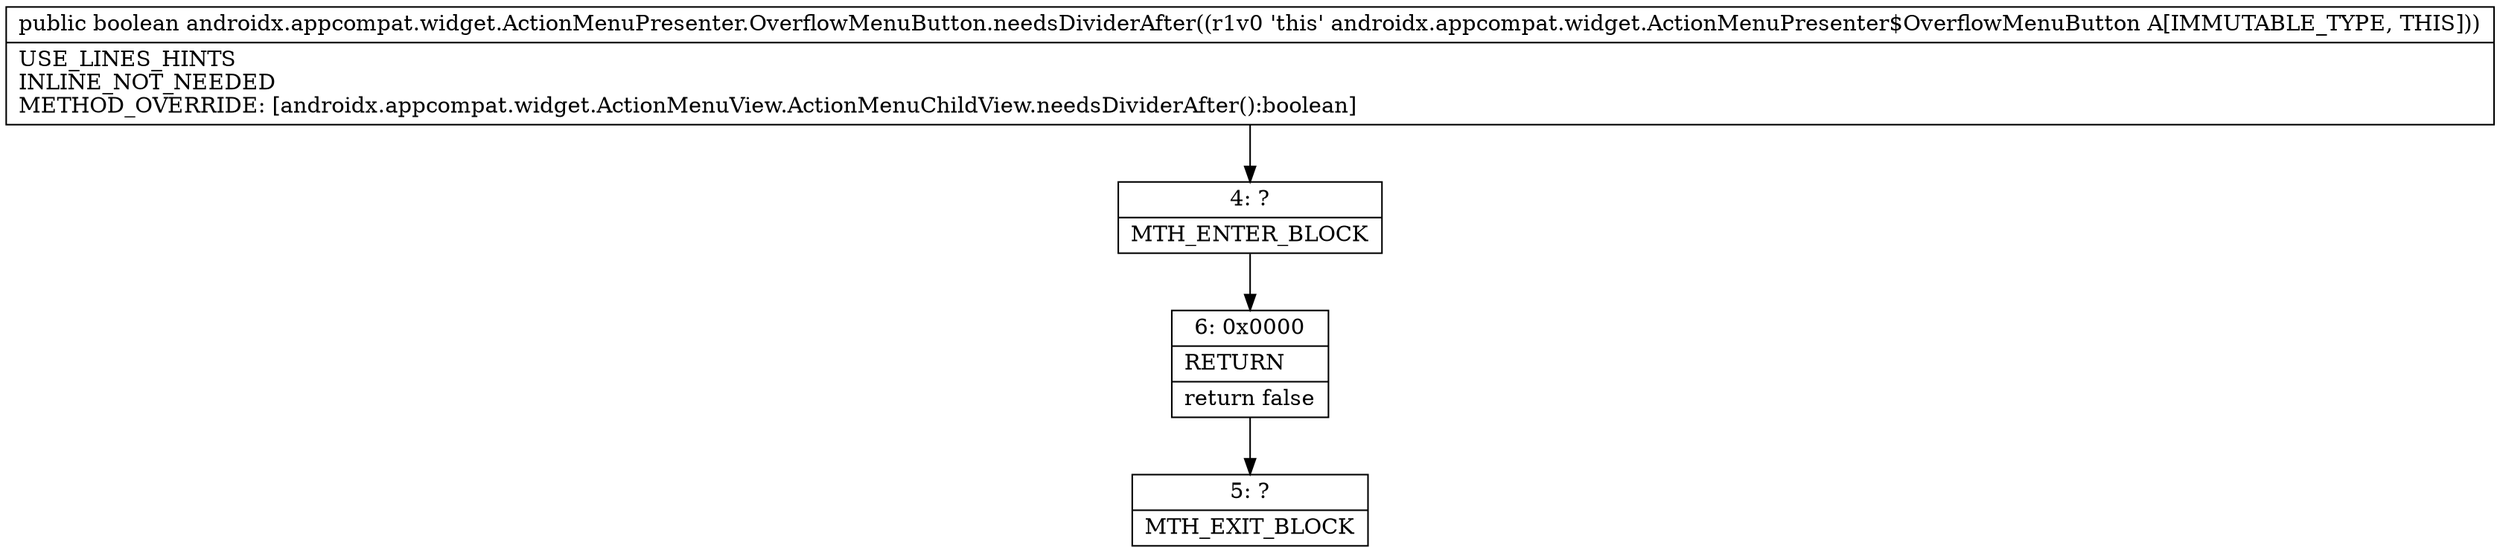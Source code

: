 digraph "CFG forandroidx.appcompat.widget.ActionMenuPresenter.OverflowMenuButton.needsDividerAfter()Z" {
Node_4 [shape=record,label="{4\:\ ?|MTH_ENTER_BLOCK\l}"];
Node_6 [shape=record,label="{6\:\ 0x0000|RETURN\l|return false\l}"];
Node_5 [shape=record,label="{5\:\ ?|MTH_EXIT_BLOCK\l}"];
MethodNode[shape=record,label="{public boolean androidx.appcompat.widget.ActionMenuPresenter.OverflowMenuButton.needsDividerAfter((r1v0 'this' androidx.appcompat.widget.ActionMenuPresenter$OverflowMenuButton A[IMMUTABLE_TYPE, THIS]))  | USE_LINES_HINTS\lINLINE_NOT_NEEDED\lMETHOD_OVERRIDE: [androidx.appcompat.widget.ActionMenuView.ActionMenuChildView.needsDividerAfter():boolean]\l}"];
MethodNode -> Node_4;Node_4 -> Node_6;
Node_6 -> Node_5;
}

